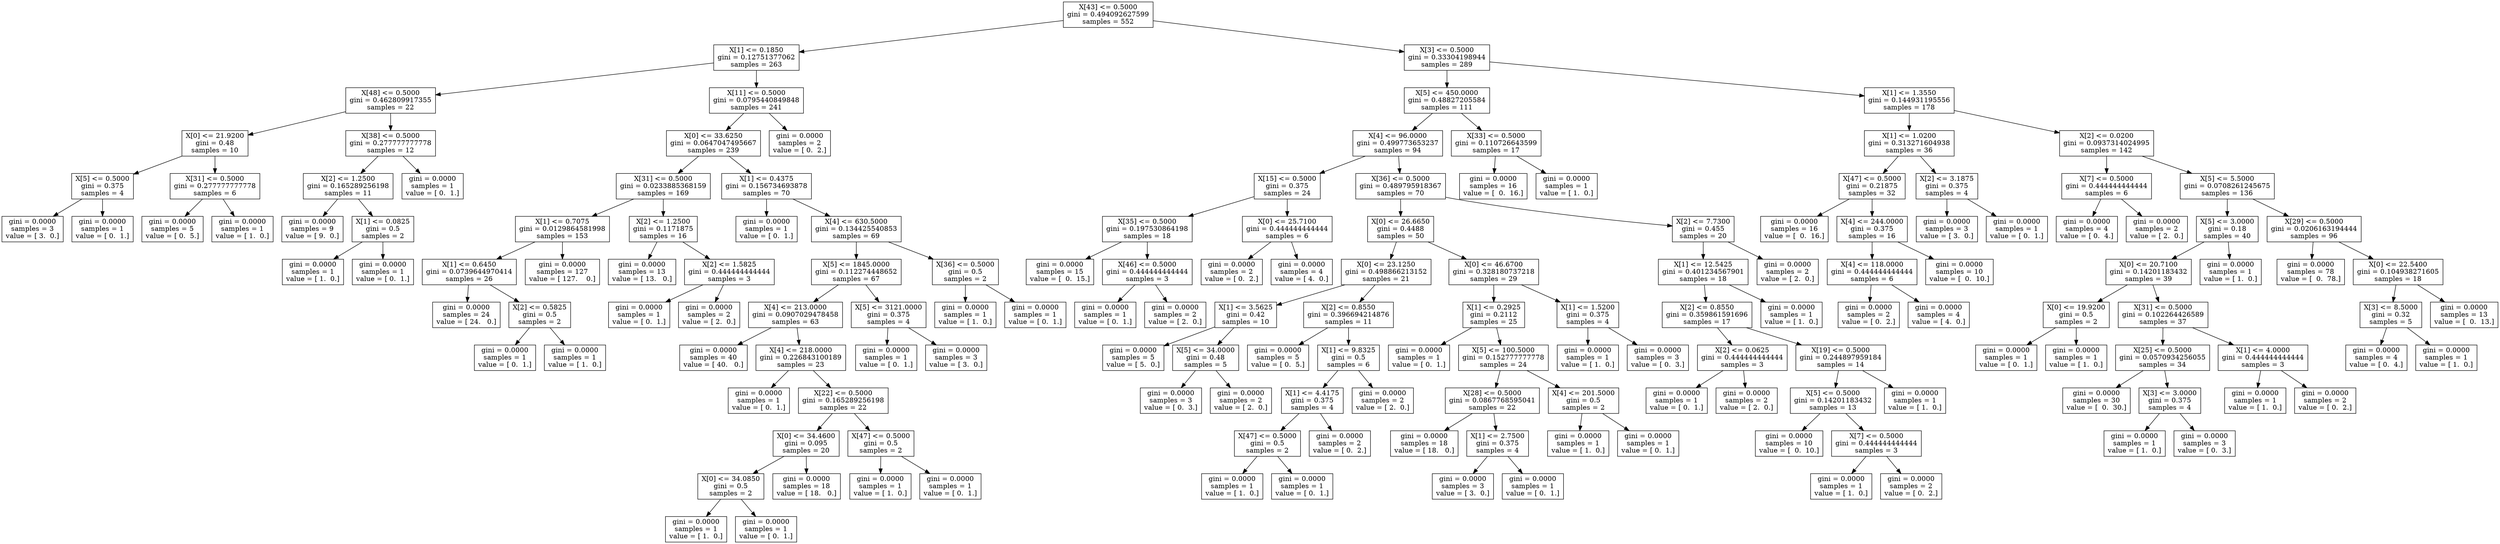 digraph Tree {
0 [label="X[43] <= 0.5000\ngini = 0.494092627599\nsamples = 552", shape="box"] ;
1 [label="X[1] <= 0.1850\ngini = 0.12751377062\nsamples = 263", shape="box"] ;
0 -> 1 ;
2 [label="X[48] <= 0.5000\ngini = 0.462809917355\nsamples = 22", shape="box"] ;
1 -> 2 ;
3 [label="X[0] <= 21.9200\ngini = 0.48\nsamples = 10", shape="box"] ;
2 -> 3 ;
4 [label="X[5] <= 0.5000\ngini = 0.375\nsamples = 4", shape="box"] ;
3 -> 4 ;
5 [label="gini = 0.0000\nsamples = 3\nvalue = [ 3.  0.]", shape="box"] ;
4 -> 5 ;
6 [label="gini = 0.0000\nsamples = 1\nvalue = [ 0.  1.]", shape="box"] ;
4 -> 6 ;
7 [label="X[31] <= 0.5000\ngini = 0.277777777778\nsamples = 6", shape="box"] ;
3 -> 7 ;
8 [label="gini = 0.0000\nsamples = 5\nvalue = [ 0.  5.]", shape="box"] ;
7 -> 8 ;
9 [label="gini = 0.0000\nsamples = 1\nvalue = [ 1.  0.]", shape="box"] ;
7 -> 9 ;
10 [label="X[38] <= 0.5000\ngini = 0.277777777778\nsamples = 12", shape="box"] ;
2 -> 10 ;
11 [label="X[2] <= 1.2500\ngini = 0.165289256198\nsamples = 11", shape="box"] ;
10 -> 11 ;
12 [label="gini = 0.0000\nsamples = 9\nvalue = [ 9.  0.]", shape="box"] ;
11 -> 12 ;
13 [label="X[1] <= 0.0825\ngini = 0.5\nsamples = 2", shape="box"] ;
11 -> 13 ;
14 [label="gini = 0.0000\nsamples = 1\nvalue = [ 1.  0.]", shape="box"] ;
13 -> 14 ;
15 [label="gini = 0.0000\nsamples = 1\nvalue = [ 0.  1.]", shape="box"] ;
13 -> 15 ;
16 [label="gini = 0.0000\nsamples = 1\nvalue = [ 0.  1.]", shape="box"] ;
10 -> 16 ;
17 [label="X[11] <= 0.5000\ngini = 0.0795440849848\nsamples = 241", shape="box"] ;
1 -> 17 ;
18 [label="X[0] <= 33.6250\ngini = 0.0647047495667\nsamples = 239", shape="box"] ;
17 -> 18 ;
19 [label="X[31] <= 0.5000\ngini = 0.0233885368159\nsamples = 169", shape="box"] ;
18 -> 19 ;
20 [label="X[1] <= 0.7075\ngini = 0.0129864581998\nsamples = 153", shape="box"] ;
19 -> 20 ;
21 [label="X[1] <= 0.6450\ngini = 0.0739644970414\nsamples = 26", shape="box"] ;
20 -> 21 ;
22 [label="gini = 0.0000\nsamples = 24\nvalue = [ 24.   0.]", shape="box"] ;
21 -> 22 ;
23 [label="X[2] <= 0.5825\ngini = 0.5\nsamples = 2", shape="box"] ;
21 -> 23 ;
24 [label="gini = 0.0000\nsamples = 1\nvalue = [ 0.  1.]", shape="box"] ;
23 -> 24 ;
25 [label="gini = 0.0000\nsamples = 1\nvalue = [ 1.  0.]", shape="box"] ;
23 -> 25 ;
26 [label="gini = 0.0000\nsamples = 127\nvalue = [ 127.    0.]", shape="box"] ;
20 -> 26 ;
27 [label="X[2] <= 1.2500\ngini = 0.1171875\nsamples = 16", shape="box"] ;
19 -> 27 ;
28 [label="gini = 0.0000\nsamples = 13\nvalue = [ 13.   0.]", shape="box"] ;
27 -> 28 ;
29 [label="X[2] <= 1.5825\ngini = 0.444444444444\nsamples = 3", shape="box"] ;
27 -> 29 ;
30 [label="gini = 0.0000\nsamples = 1\nvalue = [ 0.  1.]", shape="box"] ;
29 -> 30 ;
31 [label="gini = 0.0000\nsamples = 2\nvalue = [ 2.  0.]", shape="box"] ;
29 -> 31 ;
32 [label="X[1] <= 0.4375\ngini = 0.156734693878\nsamples = 70", shape="box"] ;
18 -> 32 ;
33 [label="gini = 0.0000\nsamples = 1\nvalue = [ 0.  1.]", shape="box"] ;
32 -> 33 ;
34 [label="X[4] <= 630.5000\ngini = 0.134425540853\nsamples = 69", shape="box"] ;
32 -> 34 ;
35 [label="X[5] <= 1845.0000\ngini = 0.112274448652\nsamples = 67", shape="box"] ;
34 -> 35 ;
36 [label="X[4] <= 213.0000\ngini = 0.0907029478458\nsamples = 63", shape="box"] ;
35 -> 36 ;
37 [label="gini = 0.0000\nsamples = 40\nvalue = [ 40.   0.]", shape="box"] ;
36 -> 37 ;
38 [label="X[4] <= 218.0000\ngini = 0.226843100189\nsamples = 23", shape="box"] ;
36 -> 38 ;
39 [label="gini = 0.0000\nsamples = 1\nvalue = [ 0.  1.]", shape="box"] ;
38 -> 39 ;
40 [label="X[22] <= 0.5000\ngini = 0.165289256198\nsamples = 22", shape="box"] ;
38 -> 40 ;
41 [label="X[0] <= 34.4600\ngini = 0.095\nsamples = 20", shape="box"] ;
40 -> 41 ;
42 [label="X[0] <= 34.0850\ngini = 0.5\nsamples = 2", shape="box"] ;
41 -> 42 ;
43 [label="gini = 0.0000\nsamples = 1\nvalue = [ 1.  0.]", shape="box"] ;
42 -> 43 ;
44 [label="gini = 0.0000\nsamples = 1\nvalue = [ 0.  1.]", shape="box"] ;
42 -> 44 ;
45 [label="gini = 0.0000\nsamples = 18\nvalue = [ 18.   0.]", shape="box"] ;
41 -> 45 ;
46 [label="X[47] <= 0.5000\ngini = 0.5\nsamples = 2", shape="box"] ;
40 -> 46 ;
47 [label="gini = 0.0000\nsamples = 1\nvalue = [ 1.  0.]", shape="box"] ;
46 -> 47 ;
48 [label="gini = 0.0000\nsamples = 1\nvalue = [ 0.  1.]", shape="box"] ;
46 -> 48 ;
49 [label="X[5] <= 3121.0000\ngini = 0.375\nsamples = 4", shape="box"] ;
35 -> 49 ;
50 [label="gini = 0.0000\nsamples = 1\nvalue = [ 0.  1.]", shape="box"] ;
49 -> 50 ;
51 [label="gini = 0.0000\nsamples = 3\nvalue = [ 3.  0.]", shape="box"] ;
49 -> 51 ;
52 [label="X[36] <= 0.5000\ngini = 0.5\nsamples = 2", shape="box"] ;
34 -> 52 ;
53 [label="gini = 0.0000\nsamples = 1\nvalue = [ 1.  0.]", shape="box"] ;
52 -> 53 ;
54 [label="gini = 0.0000\nsamples = 1\nvalue = [ 0.  1.]", shape="box"] ;
52 -> 54 ;
55 [label="gini = 0.0000\nsamples = 2\nvalue = [ 0.  2.]", shape="box"] ;
17 -> 55 ;
56 [label="X[3] <= 0.5000\ngini = 0.33304198944\nsamples = 289", shape="box"] ;
0 -> 56 ;
57 [label="X[5] <= 450.0000\ngini = 0.48827205584\nsamples = 111", shape="box"] ;
56 -> 57 ;
58 [label="X[4] <= 96.0000\ngini = 0.499773653237\nsamples = 94", shape="box"] ;
57 -> 58 ;
59 [label="X[15] <= 0.5000\ngini = 0.375\nsamples = 24", shape="box"] ;
58 -> 59 ;
60 [label="X[35] <= 0.5000\ngini = 0.197530864198\nsamples = 18", shape="box"] ;
59 -> 60 ;
61 [label="gini = 0.0000\nsamples = 15\nvalue = [  0.  15.]", shape="box"] ;
60 -> 61 ;
62 [label="X[46] <= 0.5000\ngini = 0.444444444444\nsamples = 3", shape="box"] ;
60 -> 62 ;
63 [label="gini = 0.0000\nsamples = 1\nvalue = [ 0.  1.]", shape="box"] ;
62 -> 63 ;
64 [label="gini = 0.0000\nsamples = 2\nvalue = [ 2.  0.]", shape="box"] ;
62 -> 64 ;
65 [label="X[0] <= 25.7100\ngini = 0.444444444444\nsamples = 6", shape="box"] ;
59 -> 65 ;
66 [label="gini = 0.0000\nsamples = 2\nvalue = [ 0.  2.]", shape="box"] ;
65 -> 66 ;
67 [label="gini = 0.0000\nsamples = 4\nvalue = [ 4.  0.]", shape="box"] ;
65 -> 67 ;
68 [label="X[36] <= 0.5000\ngini = 0.489795918367\nsamples = 70", shape="box"] ;
58 -> 68 ;
69 [label="X[0] <= 26.6650\ngini = 0.4488\nsamples = 50", shape="box"] ;
68 -> 69 ;
70 [label="X[0] <= 23.1250\ngini = 0.498866213152\nsamples = 21", shape="box"] ;
69 -> 70 ;
71 [label="X[1] <= 3.5625\ngini = 0.42\nsamples = 10", shape="box"] ;
70 -> 71 ;
72 [label="gini = 0.0000\nsamples = 5\nvalue = [ 5.  0.]", shape="box"] ;
71 -> 72 ;
73 [label="X[5] <= 34.0000\ngini = 0.48\nsamples = 5", shape="box"] ;
71 -> 73 ;
74 [label="gini = 0.0000\nsamples = 3\nvalue = [ 0.  3.]", shape="box"] ;
73 -> 74 ;
75 [label="gini = 0.0000\nsamples = 2\nvalue = [ 2.  0.]", shape="box"] ;
73 -> 75 ;
76 [label="X[2] <= 0.8550\ngini = 0.396694214876\nsamples = 11", shape="box"] ;
70 -> 76 ;
77 [label="gini = 0.0000\nsamples = 5\nvalue = [ 0.  5.]", shape="box"] ;
76 -> 77 ;
78 [label="X[1] <= 9.8325\ngini = 0.5\nsamples = 6", shape="box"] ;
76 -> 78 ;
79 [label="X[1] <= 4.4175\ngini = 0.375\nsamples = 4", shape="box"] ;
78 -> 79 ;
80 [label="X[47] <= 0.5000\ngini = 0.5\nsamples = 2", shape="box"] ;
79 -> 80 ;
81 [label="gini = 0.0000\nsamples = 1\nvalue = [ 1.  0.]", shape="box"] ;
80 -> 81 ;
82 [label="gini = 0.0000\nsamples = 1\nvalue = [ 0.  1.]", shape="box"] ;
80 -> 82 ;
83 [label="gini = 0.0000\nsamples = 2\nvalue = [ 0.  2.]", shape="box"] ;
79 -> 83 ;
84 [label="gini = 0.0000\nsamples = 2\nvalue = [ 2.  0.]", shape="box"] ;
78 -> 84 ;
85 [label="X[0] <= 46.6700\ngini = 0.328180737218\nsamples = 29", shape="box"] ;
69 -> 85 ;
86 [label="X[1] <= 0.2925\ngini = 0.2112\nsamples = 25", shape="box"] ;
85 -> 86 ;
87 [label="gini = 0.0000\nsamples = 1\nvalue = [ 0.  1.]", shape="box"] ;
86 -> 87 ;
88 [label="X[5] <= 100.5000\ngini = 0.152777777778\nsamples = 24", shape="box"] ;
86 -> 88 ;
89 [label="X[28] <= 0.5000\ngini = 0.0867768595041\nsamples = 22", shape="box"] ;
88 -> 89 ;
90 [label="gini = 0.0000\nsamples = 18\nvalue = [ 18.   0.]", shape="box"] ;
89 -> 90 ;
91 [label="X[1] <= 2.7500\ngini = 0.375\nsamples = 4", shape="box"] ;
89 -> 91 ;
92 [label="gini = 0.0000\nsamples = 3\nvalue = [ 3.  0.]", shape="box"] ;
91 -> 92 ;
93 [label="gini = 0.0000\nsamples = 1\nvalue = [ 0.  1.]", shape="box"] ;
91 -> 93 ;
94 [label="X[4] <= 201.5000\ngini = 0.5\nsamples = 2", shape="box"] ;
88 -> 94 ;
95 [label="gini = 0.0000\nsamples = 1\nvalue = [ 1.  0.]", shape="box"] ;
94 -> 95 ;
96 [label="gini = 0.0000\nsamples = 1\nvalue = [ 0.  1.]", shape="box"] ;
94 -> 96 ;
97 [label="X[1] <= 1.5200\ngini = 0.375\nsamples = 4", shape="box"] ;
85 -> 97 ;
98 [label="gini = 0.0000\nsamples = 1\nvalue = [ 1.  0.]", shape="box"] ;
97 -> 98 ;
99 [label="gini = 0.0000\nsamples = 3\nvalue = [ 0.  3.]", shape="box"] ;
97 -> 99 ;
100 [label="X[2] <= 7.7300\ngini = 0.455\nsamples = 20", shape="box"] ;
68 -> 100 ;
101 [label="X[1] <= 12.5425\ngini = 0.401234567901\nsamples = 18", shape="box"] ;
100 -> 101 ;
102 [label="X[2] <= 0.8550\ngini = 0.359861591696\nsamples = 17", shape="box"] ;
101 -> 102 ;
103 [label="X[2] <= 0.0625\ngini = 0.444444444444\nsamples = 3", shape="box"] ;
102 -> 103 ;
104 [label="gini = 0.0000\nsamples = 1\nvalue = [ 0.  1.]", shape="box"] ;
103 -> 104 ;
105 [label="gini = 0.0000\nsamples = 2\nvalue = [ 2.  0.]", shape="box"] ;
103 -> 105 ;
106 [label="X[19] <= 0.5000\ngini = 0.244897959184\nsamples = 14", shape="box"] ;
102 -> 106 ;
107 [label="X[5] <= 0.5000\ngini = 0.14201183432\nsamples = 13", shape="box"] ;
106 -> 107 ;
108 [label="gini = 0.0000\nsamples = 10\nvalue = [  0.  10.]", shape="box"] ;
107 -> 108 ;
109 [label="X[7] <= 0.5000\ngini = 0.444444444444\nsamples = 3", shape="box"] ;
107 -> 109 ;
110 [label="gini = 0.0000\nsamples = 1\nvalue = [ 1.  0.]", shape="box"] ;
109 -> 110 ;
111 [label="gini = 0.0000\nsamples = 2\nvalue = [ 0.  2.]", shape="box"] ;
109 -> 111 ;
112 [label="gini = 0.0000\nsamples = 1\nvalue = [ 1.  0.]", shape="box"] ;
106 -> 112 ;
113 [label="gini = 0.0000\nsamples = 1\nvalue = [ 1.  0.]", shape="box"] ;
101 -> 113 ;
114 [label="gini = 0.0000\nsamples = 2\nvalue = [ 2.  0.]", shape="box"] ;
100 -> 114 ;
115 [label="X[33] <= 0.5000\ngini = 0.110726643599\nsamples = 17", shape="box"] ;
57 -> 115 ;
116 [label="gini = 0.0000\nsamples = 16\nvalue = [  0.  16.]", shape="box"] ;
115 -> 116 ;
117 [label="gini = 0.0000\nsamples = 1\nvalue = [ 1.  0.]", shape="box"] ;
115 -> 117 ;
118 [label="X[1] <= 1.3550\ngini = 0.144931195556\nsamples = 178", shape="box"] ;
56 -> 118 ;
119 [label="X[1] <= 1.0200\ngini = 0.313271604938\nsamples = 36", shape="box"] ;
118 -> 119 ;
120 [label="X[47] <= 0.5000\ngini = 0.21875\nsamples = 32", shape="box"] ;
119 -> 120 ;
121 [label="gini = 0.0000\nsamples = 16\nvalue = [  0.  16.]", shape="box"] ;
120 -> 121 ;
122 [label="X[4] <= 244.0000\ngini = 0.375\nsamples = 16", shape="box"] ;
120 -> 122 ;
123 [label="X[4] <= 118.0000\ngini = 0.444444444444\nsamples = 6", shape="box"] ;
122 -> 123 ;
124 [label="gini = 0.0000\nsamples = 2\nvalue = [ 0.  2.]", shape="box"] ;
123 -> 124 ;
125 [label="gini = 0.0000\nsamples = 4\nvalue = [ 4.  0.]", shape="box"] ;
123 -> 125 ;
126 [label="gini = 0.0000\nsamples = 10\nvalue = [  0.  10.]", shape="box"] ;
122 -> 126 ;
127 [label="X[2] <= 3.1875\ngini = 0.375\nsamples = 4", shape="box"] ;
119 -> 127 ;
128 [label="gini = 0.0000\nsamples = 3\nvalue = [ 3.  0.]", shape="box"] ;
127 -> 128 ;
129 [label="gini = 0.0000\nsamples = 1\nvalue = [ 0.  1.]", shape="box"] ;
127 -> 129 ;
130 [label="X[2] <= 0.0200\ngini = 0.0937314024995\nsamples = 142", shape="box"] ;
118 -> 130 ;
131 [label="X[7] <= 0.5000\ngini = 0.444444444444\nsamples = 6", shape="box"] ;
130 -> 131 ;
132 [label="gini = 0.0000\nsamples = 4\nvalue = [ 0.  4.]", shape="box"] ;
131 -> 132 ;
133 [label="gini = 0.0000\nsamples = 2\nvalue = [ 2.  0.]", shape="box"] ;
131 -> 133 ;
134 [label="X[5] <= 5.5000\ngini = 0.0708261245675\nsamples = 136", shape="box"] ;
130 -> 134 ;
135 [label="X[5] <= 3.0000\ngini = 0.18\nsamples = 40", shape="box"] ;
134 -> 135 ;
136 [label="X[0] <= 20.7100\ngini = 0.14201183432\nsamples = 39", shape="box"] ;
135 -> 136 ;
137 [label="X[0] <= 19.9200\ngini = 0.5\nsamples = 2", shape="box"] ;
136 -> 137 ;
138 [label="gini = 0.0000\nsamples = 1\nvalue = [ 0.  1.]", shape="box"] ;
137 -> 138 ;
139 [label="gini = 0.0000\nsamples = 1\nvalue = [ 1.  0.]", shape="box"] ;
137 -> 139 ;
140 [label="X[31] <= 0.5000\ngini = 0.102264426589\nsamples = 37", shape="box"] ;
136 -> 140 ;
141 [label="X[25] <= 0.5000\ngini = 0.0570934256055\nsamples = 34", shape="box"] ;
140 -> 141 ;
142 [label="gini = 0.0000\nsamples = 30\nvalue = [  0.  30.]", shape="box"] ;
141 -> 142 ;
143 [label="X[3] <= 3.0000\ngini = 0.375\nsamples = 4", shape="box"] ;
141 -> 143 ;
144 [label="gini = 0.0000\nsamples = 1\nvalue = [ 1.  0.]", shape="box"] ;
143 -> 144 ;
145 [label="gini = 0.0000\nsamples = 3\nvalue = [ 0.  3.]", shape="box"] ;
143 -> 145 ;
146 [label="X[1] <= 4.0000\ngini = 0.444444444444\nsamples = 3", shape="box"] ;
140 -> 146 ;
147 [label="gini = 0.0000\nsamples = 1\nvalue = [ 1.  0.]", shape="box"] ;
146 -> 147 ;
148 [label="gini = 0.0000\nsamples = 2\nvalue = [ 0.  2.]", shape="box"] ;
146 -> 148 ;
149 [label="gini = 0.0000\nsamples = 1\nvalue = [ 1.  0.]", shape="box"] ;
135 -> 149 ;
150 [label="X[29] <= 0.5000\ngini = 0.0206163194444\nsamples = 96", shape="box"] ;
134 -> 150 ;
151 [label="gini = 0.0000\nsamples = 78\nvalue = [  0.  78.]", shape="box"] ;
150 -> 151 ;
152 [label="X[0] <= 22.5400\ngini = 0.104938271605\nsamples = 18", shape="box"] ;
150 -> 152 ;
153 [label="X[3] <= 8.5000\ngini = 0.32\nsamples = 5", shape="box"] ;
152 -> 153 ;
154 [label="gini = 0.0000\nsamples = 4\nvalue = [ 0.  4.]", shape="box"] ;
153 -> 154 ;
155 [label="gini = 0.0000\nsamples = 1\nvalue = [ 1.  0.]", shape="box"] ;
153 -> 155 ;
156 [label="gini = 0.0000\nsamples = 13\nvalue = [  0.  13.]", shape="box"] ;
152 -> 156 ;
}